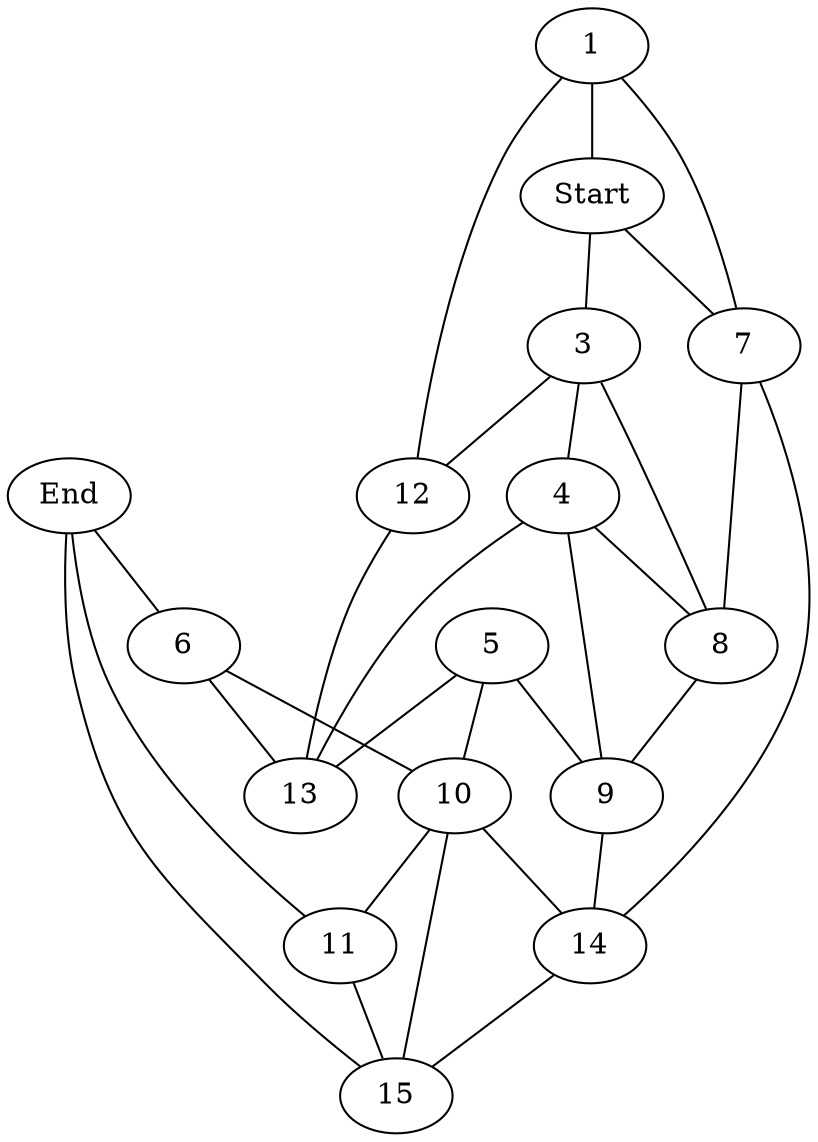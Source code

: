graph prob17 {
    End [pos = "596, 53";];
    1 [pos = "62, 428";];
    Start [pos = "105, 339";];
    3 [pos = "158, 250";];
    4 [pos = "266, 160";];
    5 [pos = "362, 103";];
    6 [pos = "489, 68";];
    7 [pos = "170, 415";];
    8 [pos = "293, 392";];
    9 [pos = "386, 339";];
    10 [pos = "474, 265";];
    11 [pos = "554, 156";];
    12 [pos = "92, 176";];
    13 [pos = "236, 60";];
    14 [pos = "418, 433";];
    15 [pos = "584, 290";];
    
    1 -- Start [key = "16";];
    Start -- 7 [key = "17";];
    1 -- 7 [key = "18";];
    1 -- 12 [key = "19";];
    12 -- 13 [key = "20";];
    6 -- 13 [key = "21";];
    End -- 6 [key = "22";];
    End -- 11 [key = "23";];
    11 -- 15 [key = "24";];
    End -- 15 [key = "25";];
    6 -- 10 [key = "26";];
    10 -- 15 [key = "27";];
    10 -- 11 [key = "28";];
    14 -- 15 [key = "29";];
    7 -- 14 [key = "30";];
    7 -- 8 [key = "31";];
    8 -- 9 [key = "32";];
    9 -- 14 [key = "33";];
    10 -- 14 [key = "34";];
    5 -- 10 [key = "35";];
    5 -- 13 [key = "36";];
    4 -- 13 [key = "37";];
    4 -- 9 [key = "38";];
    Start -- 3 [key = "39";];
    3 -- 4 [key = "40";];
    3 -- 12 [key = "41";];
    4 -- 8 [key = "42";];
    3 -- 8 [key = "43";];
    5 -- 9 [key = "45";];
}